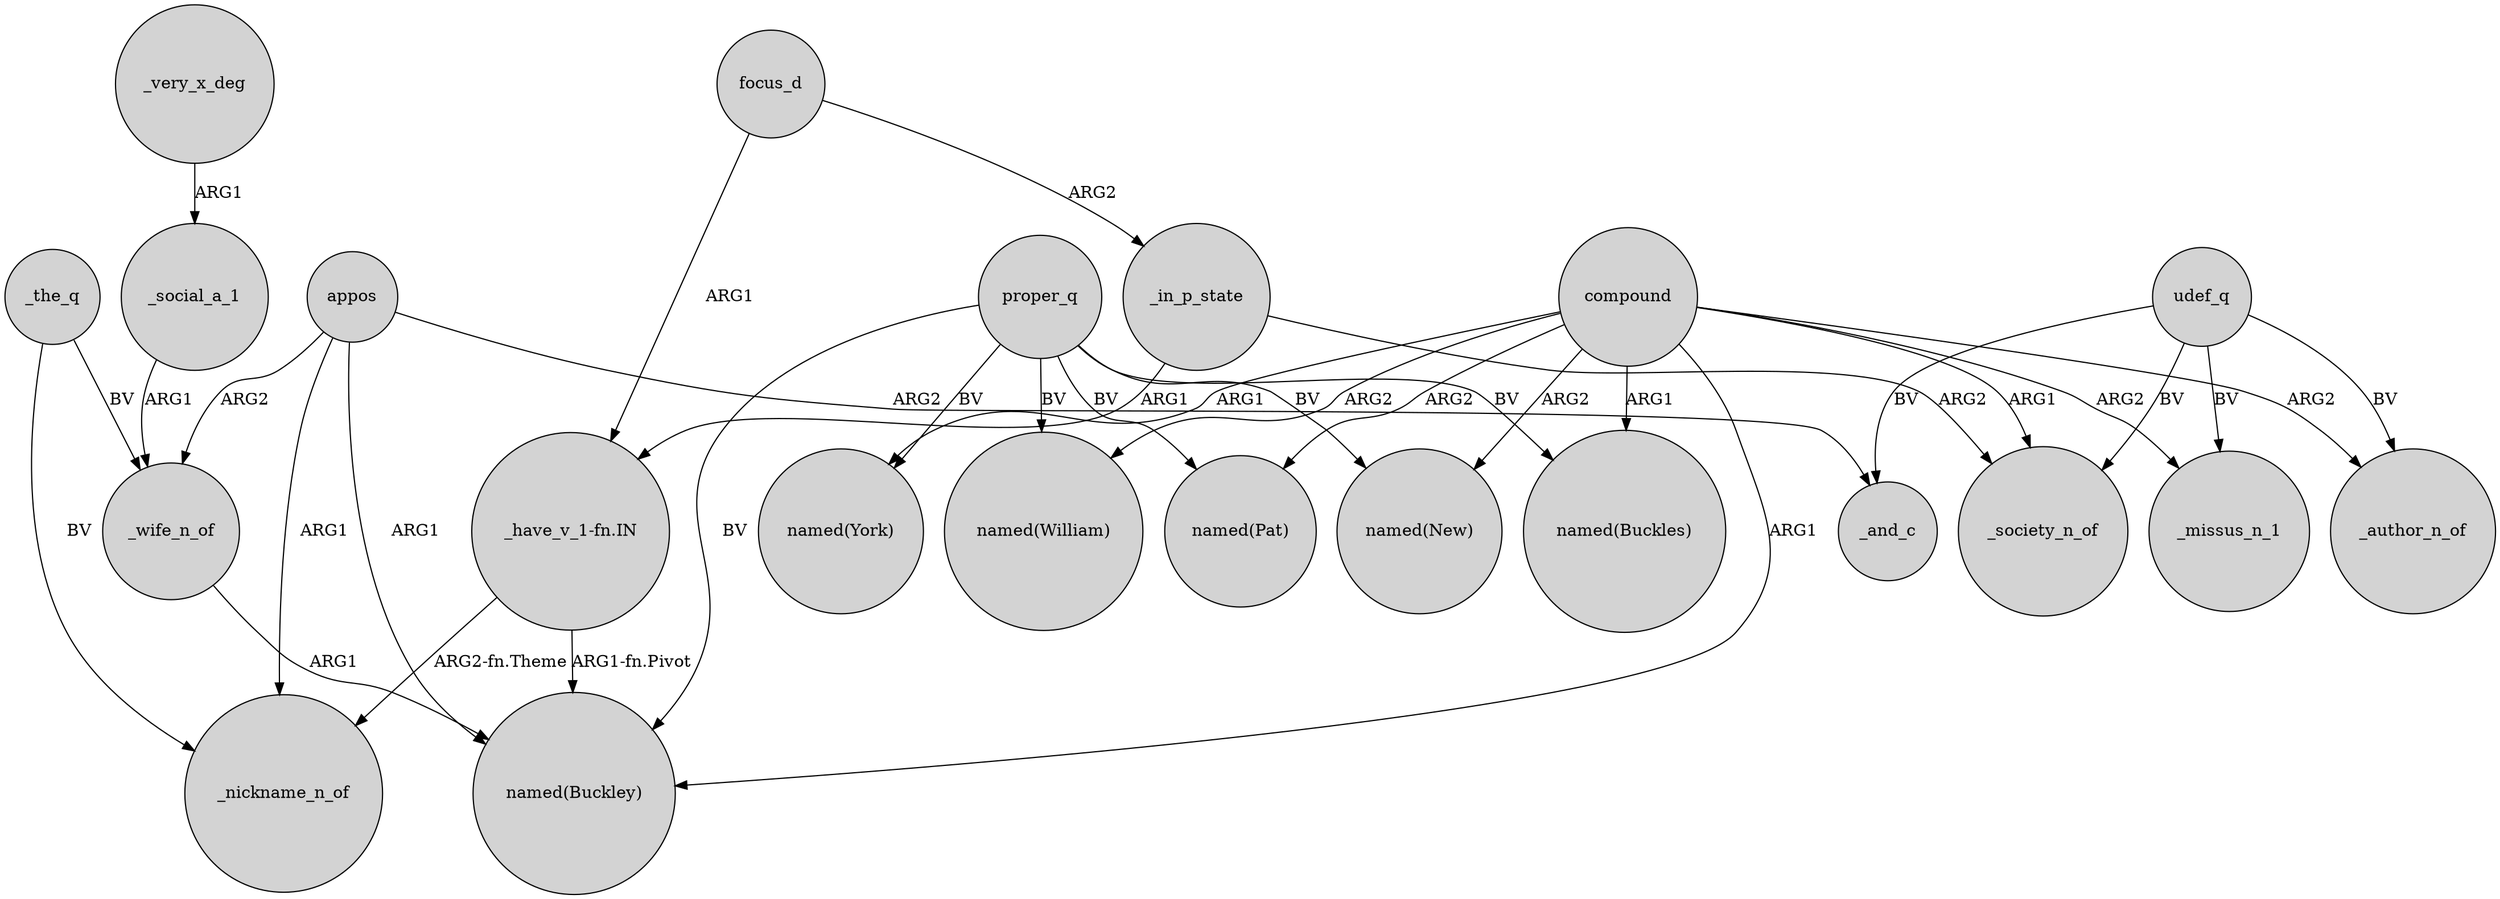 digraph {
	node [shape=circle style=filled]
	focus_d -> "_have_v_1-fn.IN" [label=ARG1]
	"_have_v_1-fn.IN" -> _nickname_n_of [label="ARG2-fn.Theme"]
	appos -> _wife_n_of [label=ARG2]
	compound -> "named(New)" [label=ARG2]
	_the_q -> _wife_n_of [label=BV]
	proper_q -> "named(Buckles)" [label=BV]
	"_have_v_1-fn.IN" -> "named(Buckley)" [label="ARG1-fn.Pivot"]
	proper_q -> "named(New)" [label=BV]
	_in_p_state -> _society_n_of [label=ARG2]
	focus_d -> _in_p_state [label=ARG2]
	_in_p_state -> "_have_v_1-fn.IN" [label=ARG1]
	_social_a_1 -> _wife_n_of [label=ARG1]
	compound -> _missus_n_1 [label=ARG2]
	compound -> _society_n_of [label=ARG1]
	proper_q -> "named(William)" [label=BV]
	_the_q -> _nickname_n_of [label=BV]
	udef_q -> _missus_n_1 [label=BV]
	compound -> "named(Buckles)" [label=ARG1]
	compound -> _author_n_of [label=ARG2]
	compound -> "named(York)" [label=ARG1]
	compound -> "named(William)" [label=ARG2]
	appos -> _and_c [label=ARG2]
	appos -> "named(Buckley)" [label=ARG1]
	_wife_n_of -> "named(Buckley)" [label=ARG1]
	proper_q -> "named(Buckley)" [label=BV]
	udef_q -> _society_n_of [label=BV]
	proper_q -> "named(Pat)" [label=BV]
	compound -> "named(Buckley)" [label=ARG1]
	appos -> _nickname_n_of [label=ARG1]
	udef_q -> _author_n_of [label=BV]
	proper_q -> "named(York)" [label=BV]
	udef_q -> _and_c [label=BV]
	_very_x_deg -> _social_a_1 [label=ARG1]
	compound -> "named(Pat)" [label=ARG2]
}

